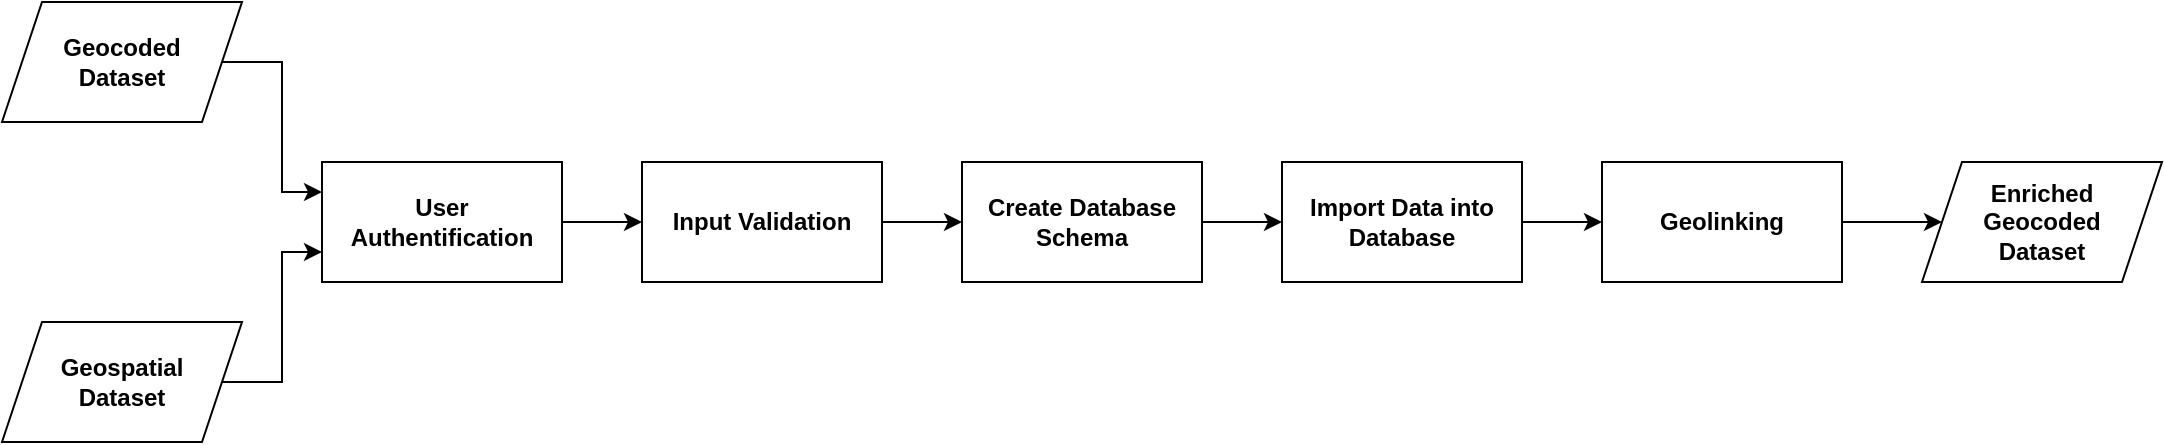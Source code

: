 <mxfile version="24.7.6">
  <diagram name="Seite-1" id="-IBiJnQX21RJHXxFAOmi">
    <mxGraphModel dx="1130" dy="598" grid="1" gridSize="10" guides="1" tooltips="1" connect="1" arrows="1" fold="1" page="1" pageScale="1" pageWidth="827" pageHeight="1169" math="0" shadow="0">
      <root>
        <mxCell id="0" />
        <mxCell id="1" parent="0" />
        <mxCell id="zuQ-CgDrD0zbhBLoFCpP-2" style="edgeStyle=orthogonalEdgeStyle;rounded=0;orthogonalLoop=1;jettySize=auto;html=1;exitX=1;exitY=0.5;exitDx=0;exitDy=0;entryX=0;entryY=0.75;entryDx=0;entryDy=0;" edge="1" parent="1" source="6oIIlfV5L58pciKAMqpD-3" target="6oIIlfV5L58pciKAMqpD-5">
          <mxGeometry relative="1" as="geometry" />
        </mxCell>
        <mxCell id="6oIIlfV5L58pciKAMqpD-3" value="Geospatial&lt;br&gt;Dataset" style="shape=parallelogram;perimeter=parallelogramPerimeter;whiteSpace=wrap;html=1;fixedSize=1;rounded=0;fontStyle=1" parent="1" vertex="1">
          <mxGeometry x="80" y="250" width="120" height="60" as="geometry" />
        </mxCell>
        <mxCell id="zuQ-CgDrD0zbhBLoFCpP-1" style="edgeStyle=orthogonalEdgeStyle;rounded=0;orthogonalLoop=1;jettySize=auto;html=1;exitX=1;exitY=0.5;exitDx=0;exitDy=0;entryX=0;entryY=0.25;entryDx=0;entryDy=0;" edge="1" parent="1" source="6oIIlfV5L58pciKAMqpD-4" target="6oIIlfV5L58pciKAMqpD-5">
          <mxGeometry relative="1" as="geometry" />
        </mxCell>
        <mxCell id="6oIIlfV5L58pciKAMqpD-4" value="Geocoded&lt;br&gt;Dataset" style="shape=parallelogram;perimeter=parallelogramPerimeter;whiteSpace=wrap;html=1;fixedSize=1;rounded=0;fontStyle=1" parent="1" vertex="1">
          <mxGeometry x="80" y="90" width="120" height="60" as="geometry" />
        </mxCell>
        <mxCell id="zuQ-CgDrD0zbhBLoFCpP-12" style="edgeStyle=orthogonalEdgeStyle;rounded=0;orthogonalLoop=1;jettySize=auto;html=1;exitX=1;exitY=0.5;exitDx=0;exitDy=0;entryX=0;entryY=0.5;entryDx=0;entryDy=0;" edge="1" parent="1" source="6oIIlfV5L58pciKAMqpD-5" target="zuQ-CgDrD0zbhBLoFCpP-3">
          <mxGeometry relative="1" as="geometry" />
        </mxCell>
        <mxCell id="6oIIlfV5L58pciKAMqpD-5" value="User Authentification" style="rounded=0;whiteSpace=wrap;html=1;fontStyle=1" parent="1" vertex="1">
          <mxGeometry x="240" y="170" width="120" height="60" as="geometry" />
        </mxCell>
        <mxCell id="6oIIlfV5L58pciKAMqpD-7" value="Enriched&lt;br&gt;Geocoded&lt;br&gt;Dataset" style="shape=parallelogram;perimeter=parallelogramPerimeter;whiteSpace=wrap;html=1;fixedSize=1;rounded=0;fontStyle=1" parent="1" vertex="1">
          <mxGeometry x="1040" y="170" width="120" height="60" as="geometry" />
        </mxCell>
        <mxCell id="zuQ-CgDrD0zbhBLoFCpP-13" style="edgeStyle=orthogonalEdgeStyle;rounded=0;orthogonalLoop=1;jettySize=auto;html=1;exitX=1;exitY=0.5;exitDx=0;exitDy=0;entryX=0;entryY=0.5;entryDx=0;entryDy=0;" edge="1" parent="1" source="zuQ-CgDrD0zbhBLoFCpP-3" target="zuQ-CgDrD0zbhBLoFCpP-4">
          <mxGeometry relative="1" as="geometry" />
        </mxCell>
        <mxCell id="zuQ-CgDrD0zbhBLoFCpP-3" value="Input Validation" style="rounded=0;whiteSpace=wrap;html=1;fontStyle=1" vertex="1" parent="1">
          <mxGeometry x="400" y="170" width="120" height="60" as="geometry" />
        </mxCell>
        <mxCell id="zuQ-CgDrD0zbhBLoFCpP-14" style="edgeStyle=orthogonalEdgeStyle;rounded=0;orthogonalLoop=1;jettySize=auto;html=1;exitX=1;exitY=0.5;exitDx=0;exitDy=0;entryX=0;entryY=0.5;entryDx=0;entryDy=0;" edge="1" parent="1" source="zuQ-CgDrD0zbhBLoFCpP-4" target="zuQ-CgDrD0zbhBLoFCpP-5">
          <mxGeometry relative="1" as="geometry" />
        </mxCell>
        <mxCell id="zuQ-CgDrD0zbhBLoFCpP-4" value="Create Database Schema" style="rounded=0;whiteSpace=wrap;html=1;fontStyle=1" vertex="1" parent="1">
          <mxGeometry x="560" y="170" width="120" height="60" as="geometry" />
        </mxCell>
        <mxCell id="zuQ-CgDrD0zbhBLoFCpP-15" style="edgeStyle=orthogonalEdgeStyle;rounded=0;orthogonalLoop=1;jettySize=auto;html=1;exitX=1;exitY=0.5;exitDx=0;exitDy=0;entryX=0;entryY=0.5;entryDx=0;entryDy=0;" edge="1" parent="1" source="zuQ-CgDrD0zbhBLoFCpP-5" target="zuQ-CgDrD0zbhBLoFCpP-7">
          <mxGeometry relative="1" as="geometry" />
        </mxCell>
        <mxCell id="zuQ-CgDrD0zbhBLoFCpP-5" value="Import Data into Database" style="rounded=0;whiteSpace=wrap;html=1;fontStyle=1" vertex="1" parent="1">
          <mxGeometry x="720" y="170" width="120" height="60" as="geometry" />
        </mxCell>
        <mxCell id="zuQ-CgDrD0zbhBLoFCpP-16" style="edgeStyle=orthogonalEdgeStyle;rounded=0;orthogonalLoop=1;jettySize=auto;html=1;exitX=1;exitY=0.5;exitDx=0;exitDy=0;" edge="1" parent="1" source="zuQ-CgDrD0zbhBLoFCpP-7" target="6oIIlfV5L58pciKAMqpD-7">
          <mxGeometry relative="1" as="geometry" />
        </mxCell>
        <mxCell id="zuQ-CgDrD0zbhBLoFCpP-7" value="Geolinking" style="rounded=0;whiteSpace=wrap;html=1;fontStyle=1" vertex="1" parent="1">
          <mxGeometry x="880" y="170" width="120" height="60" as="geometry" />
        </mxCell>
      </root>
    </mxGraphModel>
  </diagram>
</mxfile>
